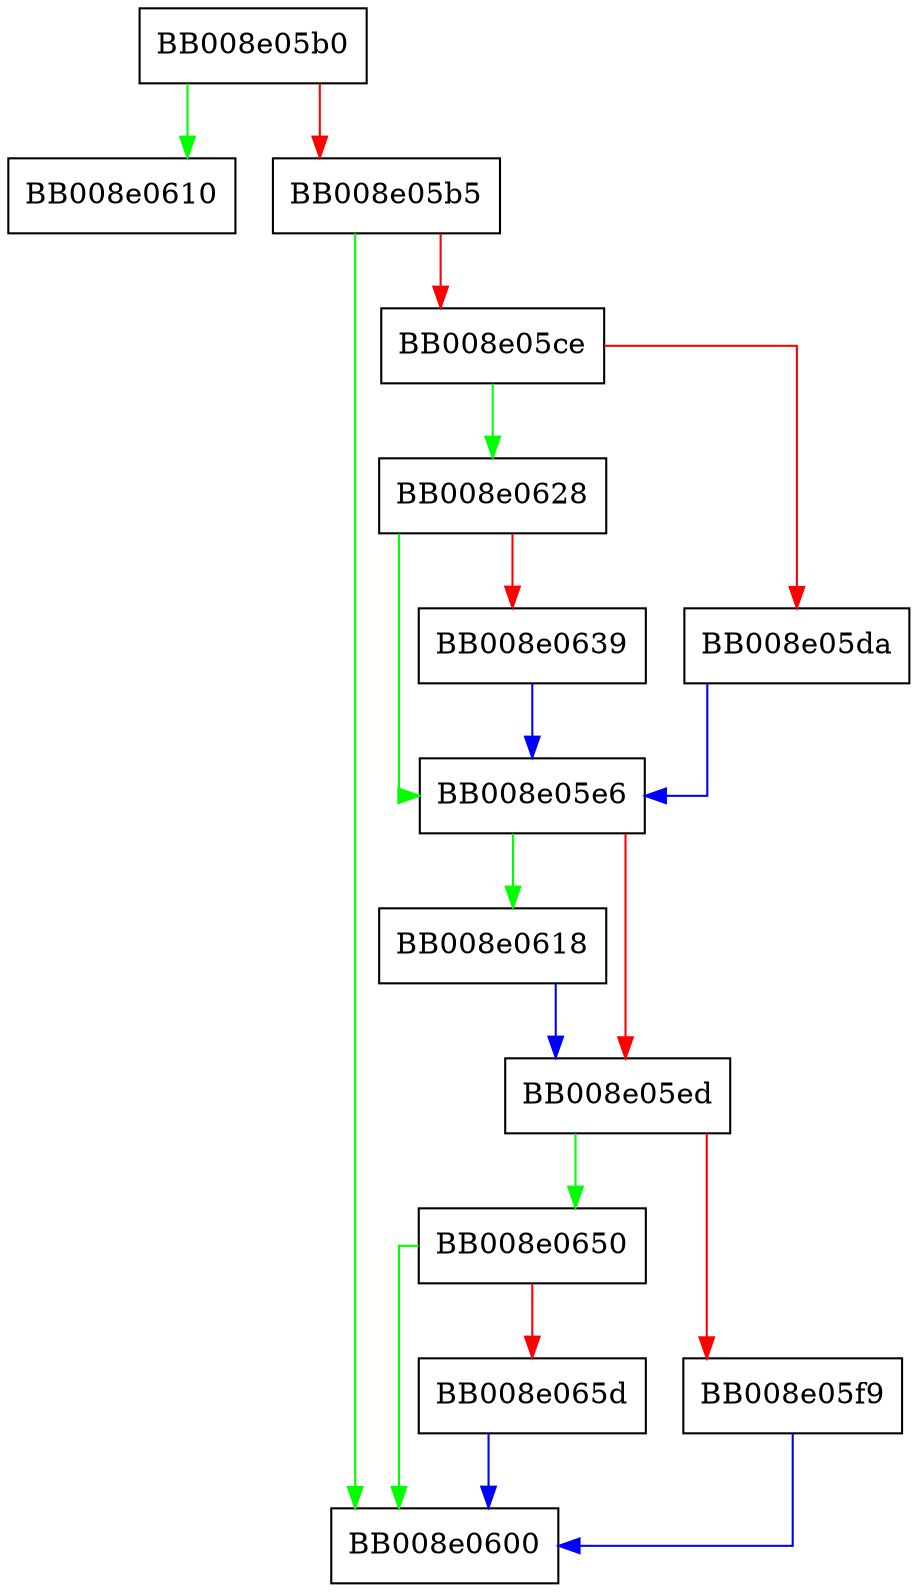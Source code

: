 digraph __free_in6ai {
  node [shape="box"];
  graph [splines=ortho];
  BB008e05b0 -> BB008e0610 [color="green"];
  BB008e05b0 -> BB008e05b5 [color="red"];
  BB008e05b5 -> BB008e0600 [color="green"];
  BB008e05b5 -> BB008e05ce [color="red"];
  BB008e05ce -> BB008e0628 [color="green"];
  BB008e05ce -> BB008e05da [color="red"];
  BB008e05da -> BB008e05e6 [color="blue"];
  BB008e05e6 -> BB008e0618 [color="green"];
  BB008e05e6 -> BB008e05ed [color="red"];
  BB008e05ed -> BB008e0650 [color="green"];
  BB008e05ed -> BB008e05f9 [color="red"];
  BB008e05f9 -> BB008e0600 [color="blue"];
  BB008e0618 -> BB008e05ed [color="blue"];
  BB008e0628 -> BB008e05e6 [color="green"];
  BB008e0628 -> BB008e0639 [color="red"];
  BB008e0639 -> BB008e05e6 [color="blue"];
  BB008e0650 -> BB008e0600 [color="green"];
  BB008e0650 -> BB008e065d [color="red"];
  BB008e065d -> BB008e0600 [color="blue"];
}